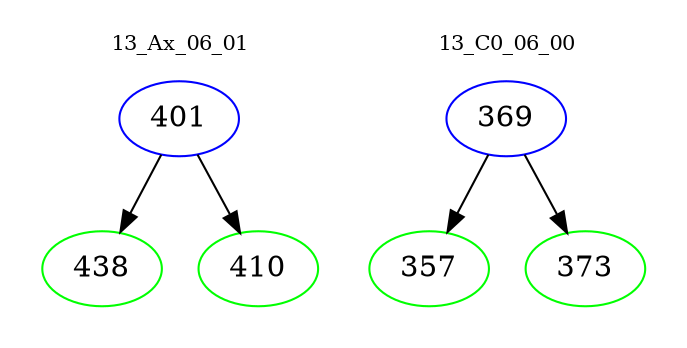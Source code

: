 digraph{
subgraph cluster_0 {
color = white
label = "13_Ax_06_01";
fontsize=10;
T0_401 [label="401", color="blue"]
T0_401 -> T0_438 [color="black"]
T0_438 [label="438", color="green"]
T0_401 -> T0_410 [color="black"]
T0_410 [label="410", color="green"]
}
subgraph cluster_1 {
color = white
label = "13_C0_06_00";
fontsize=10;
T1_369 [label="369", color="blue"]
T1_369 -> T1_357 [color="black"]
T1_357 [label="357", color="green"]
T1_369 -> T1_373 [color="black"]
T1_373 [label="373", color="green"]
}
}
